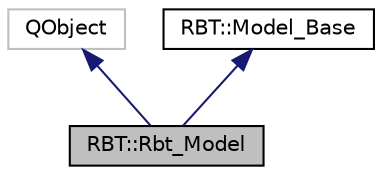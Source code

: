 digraph "RBT::Rbt_Model"
{
 // LATEX_PDF_SIZE
  edge [fontname="Helvetica",fontsize="10",labelfontname="Helvetica",labelfontsize="10"];
  node [fontname="Helvetica",fontsize="10",shape=record];
  Node1 [label="RBT::Rbt_Model",height=0.2,width=0.4,color="black", fillcolor="grey75", style="filled", fontcolor="black",tooltip="机械臂运动学类，包含了一些位姿变换的计算，继承于Model_Base"];
  Node2 -> Node1 [dir="back",color="midnightblue",fontsize="10",style="solid",fontname="Helvetica"];
  Node2 [label="QObject",height=0.2,width=0.4,color="grey75", fillcolor="white", style="filled",tooltip=" "];
  Node3 -> Node1 [dir="back",color="midnightblue",fontsize="10",style="solid",fontname="Helvetica"];
  Node3 [label="RBT::Model_Base",height=0.2,width=0.4,color="black", fillcolor="white", style="filled",URL="$class_r_b_t_1_1_model___base.html",tooltip="机械臂运动学和动力学的基类，包含了一些位姿变换的计算"];
}
